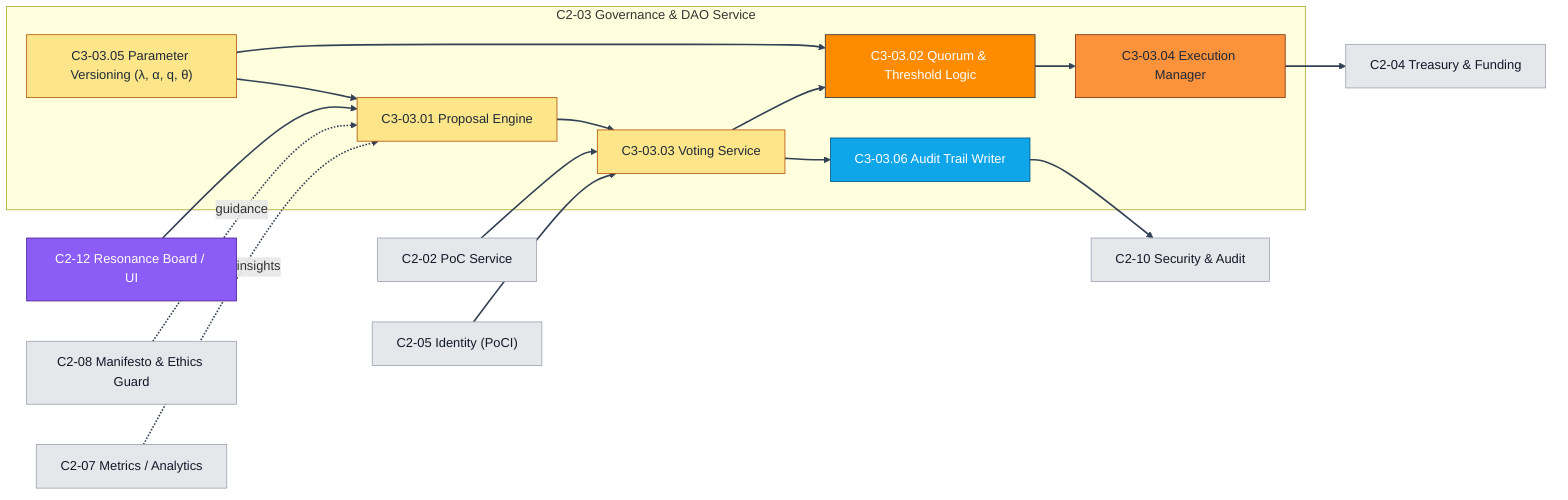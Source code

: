 flowchart LR
  %% --- Coherosphere CI Theme ---
  classDef container fill:#111827,stroke:#111827,color:#ffffff,font-weight:bold;
  classDef compute fill:#ff8b00,stroke:#333333,color:#ffffff;
  classDef control fill:#fde68a,stroke:#b45309,color:#1f2937;
  classDef worker fill:#fb923c,stroke:#7c2d12,color:#1f2937;
  classDef store fill:#0ea5e9,stroke:#075985,color:#ffffff;
  classDef event fill:#22c55e,stroke:#065f46,color:#083344;
  classDef risk fill:#ef4444,stroke:#7f1d1d,color:#ffffff;
  classDef ext fill:#e5e7eb,stroke:#9ca3af,color:#111827;
  classDef ui fill:#8b5cf6,stroke:#4c1d95,color:#ffffff;
  linkStyle default stroke:#334155,stroke-width:2px;

  %% ===== Container & Components (C2-03 → C3-03.xx) =====
  subgraph GOV["C2-03 Governance & DAO Service"]
    class GOV container
    PROP["C3-03.01 Proposal Engine"]:::control
    QUO["C3-03.02 Quorum & Threshold Logic"]:::compute
    VOTE["C3-03.03 Voting Service"]:::control
    EXEC["C3-03.04 Execution Manager"]:::worker
    PARAM["C3-03.05 Parameter Versioning (λ, α, q, θ)"]:::control
    AUDW["C3-03.06 Audit Trail Writer"]:::store
  end

  %% Internal flows
  PROP --> VOTE --> QUO --> EXEC
  PARAM --> QUO
  PARAM --> PROP
  VOTE --> AUDW

  %% External context links
  UI["C2-12 Resonance Board / UI"]:::ui --> PROP
  POC["C2-02 PoC Service"]:::ext --> VOTE
  ID["C2-05 Identity (PoCI)"]:::ext --> VOTE
  ETH["C2-08 Manifesto & Ethics Guard"]:::ext -. guidance .-> PROP
  MET["C2-07 Metrics / Analytics"]:::ext -. policy insights .-> PROP
  EXEC --> TRE["C2-04 Treasury & Funding"]:::ext
  AUDW --> SEC["C2-10 Security & Audit"]:::ext